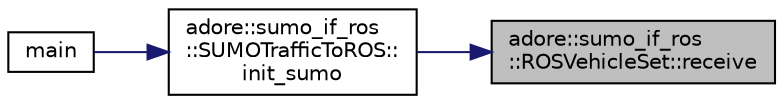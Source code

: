 digraph "adore::sumo_if_ros::ROSVehicleSet::receive"
{
 // LATEX_PDF_SIZE
  edge [fontname="Helvetica",fontsize="10",labelfontname="Helvetica",labelfontsize="10"];
  node [fontname="Helvetica",fontsize="10",shape=record];
  rankdir="RL";
  Node1 [label="adore::sumo_if_ros\l::ROSVehicleSet::receive",height=0.2,width=0.4,color="black", fillcolor="grey75", style="filled", fontcolor="black",tooltip=" "];
  Node1 -> Node2 [dir="back",color="midnightblue",fontsize="10",style="solid",fontname="Helvetica"];
  Node2 [label="adore::sumo_if_ros\l::SUMOTrafficToROS::\linit_sumo",height=0.2,width=0.4,color="black", fillcolor="white", style="filled",URL="$classadore_1_1sumo__if__ros_1_1SUMOTrafficToROS.html#a125f7c7f269e8873691d785660234586",tooltip=" "];
  Node2 -> Node3 [dir="back",color="midnightblue",fontsize="10",style="solid",fontname="Helvetica"];
  Node3 [label="main",height=0.2,width=0.4,color="black", fillcolor="white", style="filled",URL="$sumotraffic2ros_8cpp.html#a3c04138a5bfe5d72780bb7e82a18e627",tooltip=" "];
}

